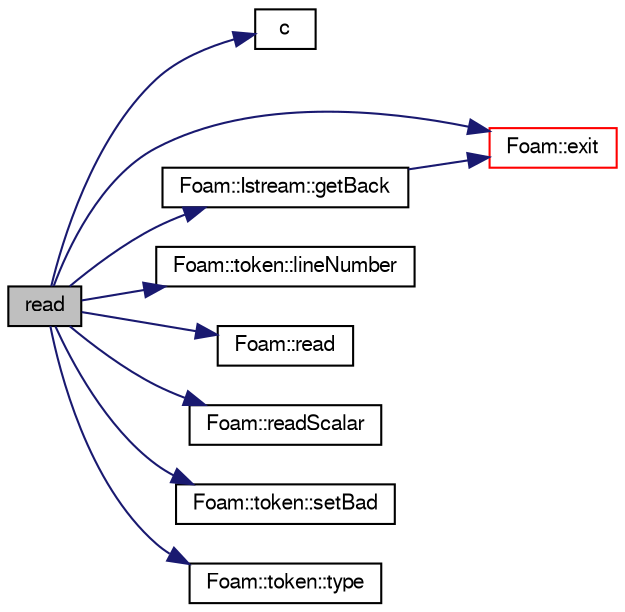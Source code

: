 digraph "read"
{
  bgcolor="transparent";
  edge [fontname="FreeSans",fontsize="10",labelfontname="FreeSans",labelfontsize="10"];
  node [fontname="FreeSans",fontsize="10",shape=record];
  rankdir="LR";
  Node1 [label="read",height=0.2,width=0.4,color="black", fillcolor="grey75", style="filled" fontcolor="black"];
  Node1 -> Node2 [color="midnightblue",fontsize="10",style="solid",fontname="FreeSans"];
  Node2 [label="c",height=0.2,width=0.4,color="black",URL="$a02962.html#a8dab7e96d4b85810ba0c8217fad6f741"];
  Node1 -> Node3 [color="midnightblue",fontsize="10",style="solid",fontname="FreeSans"];
  Node3 [label="Foam::exit",height=0.2,width=0.4,color="red",URL="$a10237.html#a06ca7250d8e89caf05243ec094843642"];
  Node1 -> Node4 [color="midnightblue",fontsize="10",style="solid",fontname="FreeSans"];
  Node4 [label="Foam::Istream::getBack",height=0.2,width=0.4,color="black",URL="$a01162.html#afff956fe7625beb7b7966ba33d974046",tooltip="Get the put back token if there is one and return true. "];
  Node4 -> Node3 [color="midnightblue",fontsize="10",style="solid",fontname="FreeSans"];
  Node1 -> Node5 [color="midnightblue",fontsize="10",style="solid",fontname="FreeSans"];
  Node5 [label="Foam::token::lineNumber",height=0.2,width=0.4,color="black",URL="$a02548.html#ada61e595ebb9210890710f2e471cdfac"];
  Node1 -> Node6 [color="midnightblue",fontsize="10",style="solid",fontname="FreeSans"];
  Node6 [label="Foam::read",height=0.2,width=0.4,color="black",URL="$a10237.html#a18efc6d016047ec7c6d5150d913d8c34"];
  Node1 -> Node7 [color="midnightblue",fontsize="10",style="solid",fontname="FreeSans"];
  Node7 [label="Foam::readScalar",height=0.2,width=0.4,color="black",URL="$a10237.html#a828d57f6d9b9806c086a3f840a147115",tooltip="Read whole of buf as a scalar. Return true if succesful. "];
  Node1 -> Node8 [color="midnightblue",fontsize="10",style="solid",fontname="FreeSans"];
  Node8 [label="Foam::token::setBad",height=0.2,width=0.4,color="black",URL="$a02548.html#a638b33dd25b3cd8ea7e846f04fd6a6a3",tooltip="Set bad. "];
  Node1 -> Node9 [color="midnightblue",fontsize="10",style="solid",fontname="FreeSans"];
  Node9 [label="Foam::token::type",height=0.2,width=0.4,color="black",URL="$a02548.html#a98bdb20ceaa16e1ea21c053ad17c0aa7"];
}
